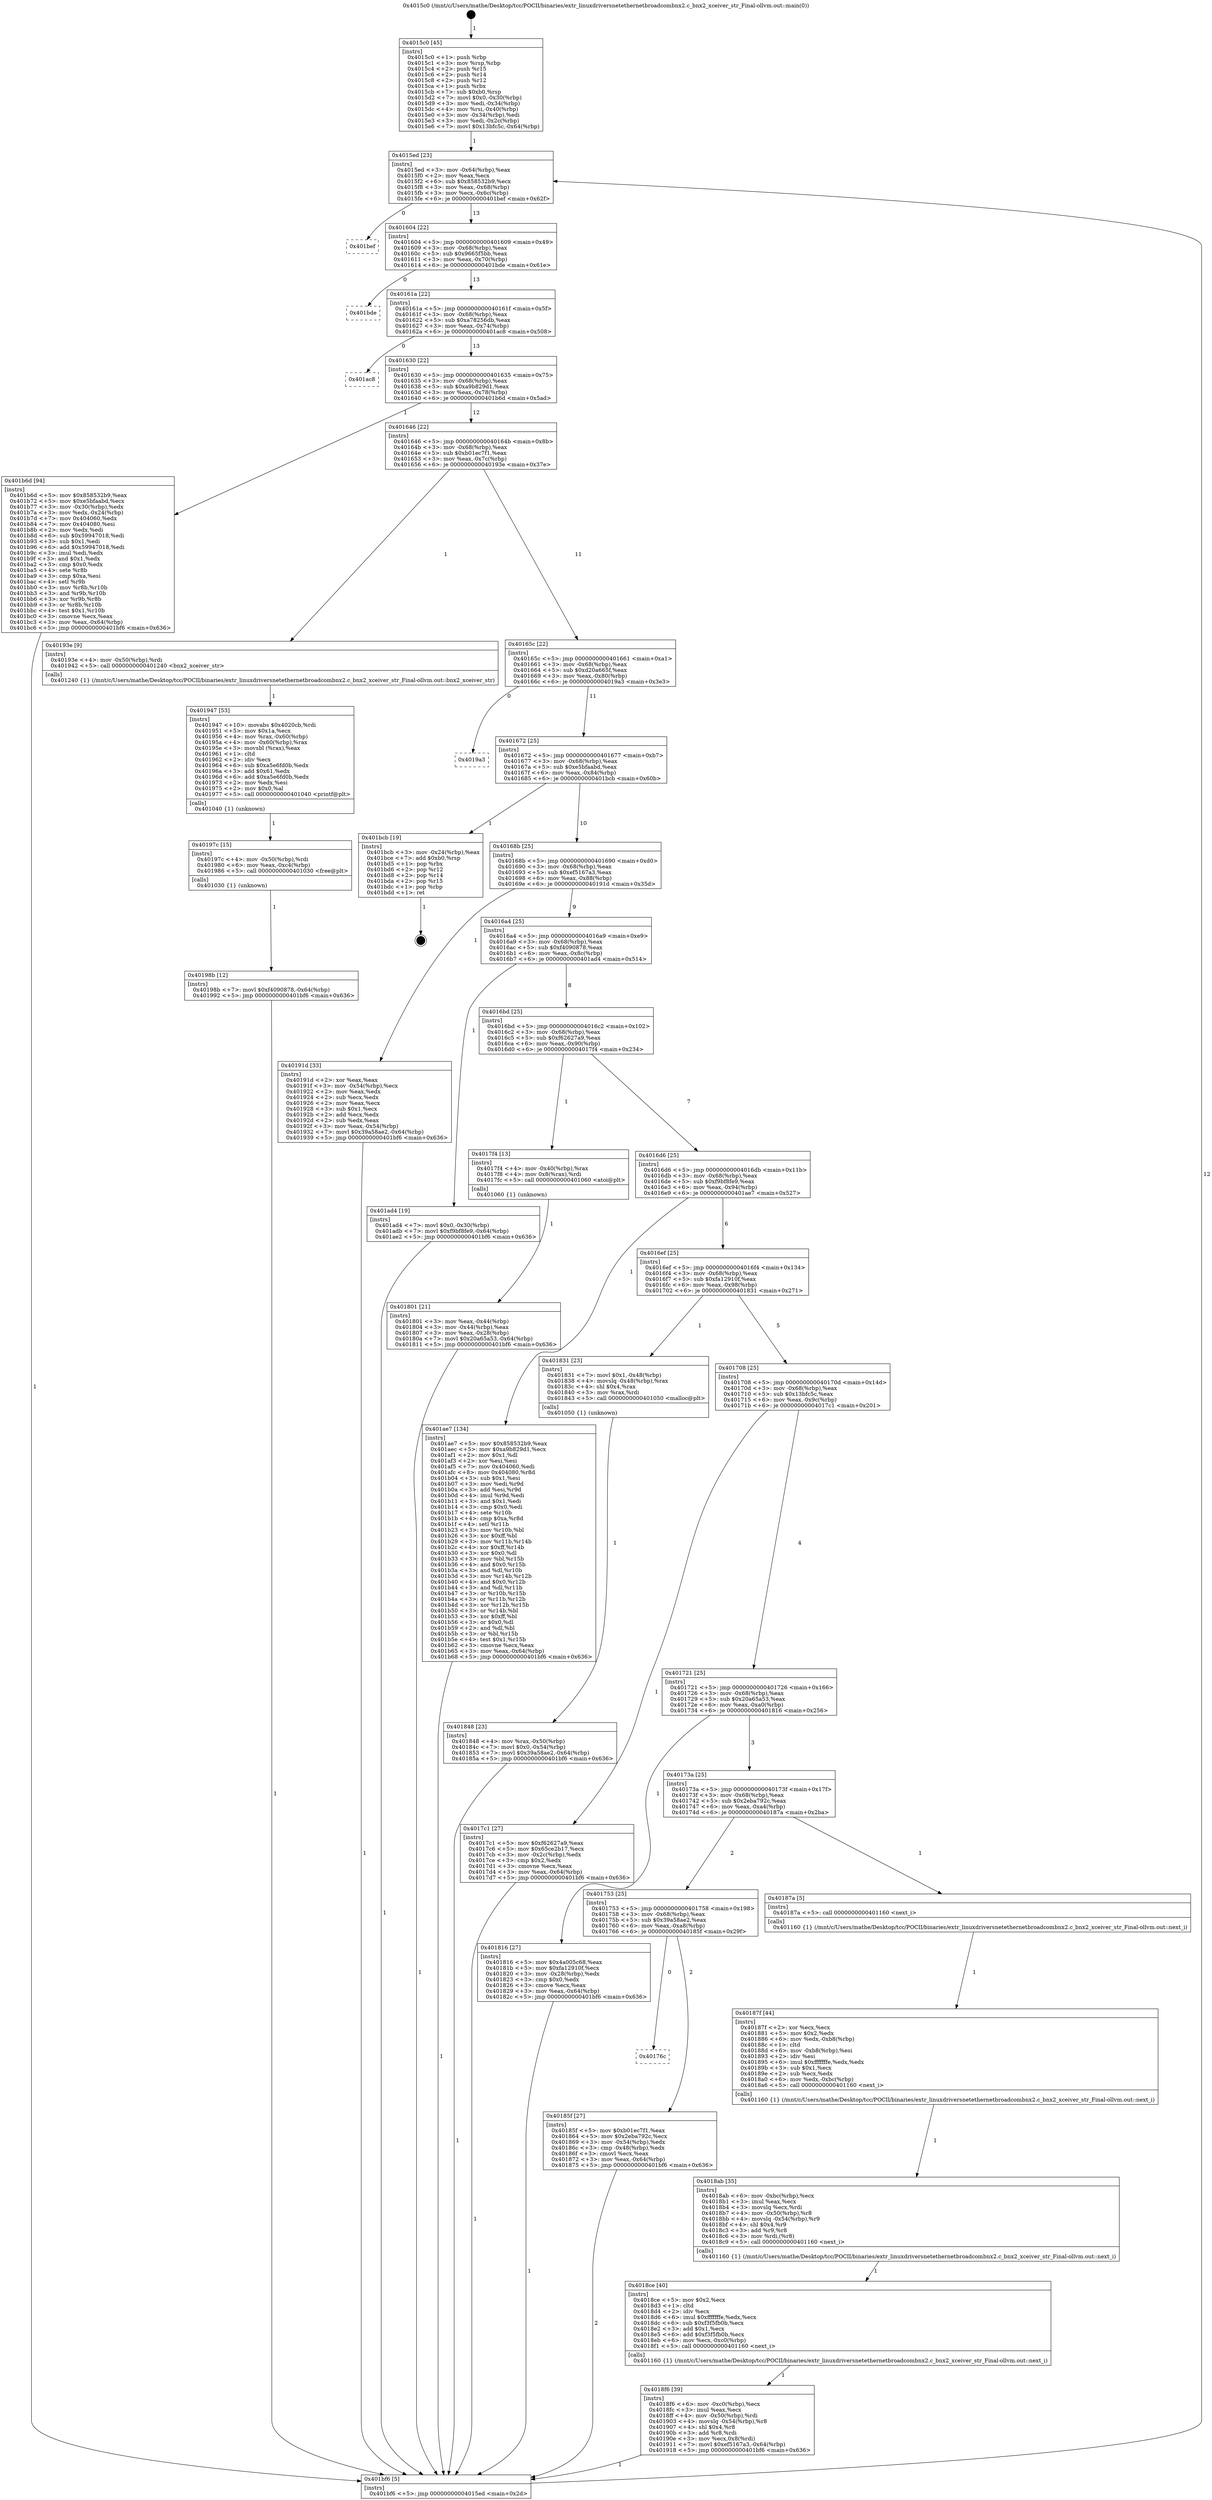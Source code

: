 digraph "0x4015c0" {
  label = "0x4015c0 (/mnt/c/Users/mathe/Desktop/tcc/POCII/binaries/extr_linuxdriversnetethernetbroadcombnx2.c_bnx2_xceiver_str_Final-ollvm.out::main(0))"
  labelloc = "t"
  node[shape=record]

  Entry [label="",width=0.3,height=0.3,shape=circle,fillcolor=black,style=filled]
  "0x4015ed" [label="{
     0x4015ed [23]\l
     | [instrs]\l
     &nbsp;&nbsp;0x4015ed \<+3\>: mov -0x64(%rbp),%eax\l
     &nbsp;&nbsp;0x4015f0 \<+2\>: mov %eax,%ecx\l
     &nbsp;&nbsp;0x4015f2 \<+6\>: sub $0x858532b9,%ecx\l
     &nbsp;&nbsp;0x4015f8 \<+3\>: mov %eax,-0x68(%rbp)\l
     &nbsp;&nbsp;0x4015fb \<+3\>: mov %ecx,-0x6c(%rbp)\l
     &nbsp;&nbsp;0x4015fe \<+6\>: je 0000000000401bef \<main+0x62f\>\l
  }"]
  "0x401bef" [label="{
     0x401bef\l
  }", style=dashed]
  "0x401604" [label="{
     0x401604 [22]\l
     | [instrs]\l
     &nbsp;&nbsp;0x401604 \<+5\>: jmp 0000000000401609 \<main+0x49\>\l
     &nbsp;&nbsp;0x401609 \<+3\>: mov -0x68(%rbp),%eax\l
     &nbsp;&nbsp;0x40160c \<+5\>: sub $0x9665f5bb,%eax\l
     &nbsp;&nbsp;0x401611 \<+3\>: mov %eax,-0x70(%rbp)\l
     &nbsp;&nbsp;0x401614 \<+6\>: je 0000000000401bde \<main+0x61e\>\l
  }"]
  Exit [label="",width=0.3,height=0.3,shape=circle,fillcolor=black,style=filled,peripheries=2]
  "0x401bde" [label="{
     0x401bde\l
  }", style=dashed]
  "0x40161a" [label="{
     0x40161a [22]\l
     | [instrs]\l
     &nbsp;&nbsp;0x40161a \<+5\>: jmp 000000000040161f \<main+0x5f\>\l
     &nbsp;&nbsp;0x40161f \<+3\>: mov -0x68(%rbp),%eax\l
     &nbsp;&nbsp;0x401622 \<+5\>: sub $0xa78256db,%eax\l
     &nbsp;&nbsp;0x401627 \<+3\>: mov %eax,-0x74(%rbp)\l
     &nbsp;&nbsp;0x40162a \<+6\>: je 0000000000401ac8 \<main+0x508\>\l
  }"]
  "0x40198b" [label="{
     0x40198b [12]\l
     | [instrs]\l
     &nbsp;&nbsp;0x40198b \<+7\>: movl $0xf4090878,-0x64(%rbp)\l
     &nbsp;&nbsp;0x401992 \<+5\>: jmp 0000000000401bf6 \<main+0x636\>\l
  }"]
  "0x401ac8" [label="{
     0x401ac8\l
  }", style=dashed]
  "0x401630" [label="{
     0x401630 [22]\l
     | [instrs]\l
     &nbsp;&nbsp;0x401630 \<+5\>: jmp 0000000000401635 \<main+0x75\>\l
     &nbsp;&nbsp;0x401635 \<+3\>: mov -0x68(%rbp),%eax\l
     &nbsp;&nbsp;0x401638 \<+5\>: sub $0xa9b829d1,%eax\l
     &nbsp;&nbsp;0x40163d \<+3\>: mov %eax,-0x78(%rbp)\l
     &nbsp;&nbsp;0x401640 \<+6\>: je 0000000000401b6d \<main+0x5ad\>\l
  }"]
  "0x40197c" [label="{
     0x40197c [15]\l
     | [instrs]\l
     &nbsp;&nbsp;0x40197c \<+4\>: mov -0x50(%rbp),%rdi\l
     &nbsp;&nbsp;0x401980 \<+6\>: mov %eax,-0xc4(%rbp)\l
     &nbsp;&nbsp;0x401986 \<+5\>: call 0000000000401030 \<free@plt\>\l
     | [calls]\l
     &nbsp;&nbsp;0x401030 \{1\} (unknown)\l
  }"]
  "0x401b6d" [label="{
     0x401b6d [94]\l
     | [instrs]\l
     &nbsp;&nbsp;0x401b6d \<+5\>: mov $0x858532b9,%eax\l
     &nbsp;&nbsp;0x401b72 \<+5\>: mov $0xe5bfaabd,%ecx\l
     &nbsp;&nbsp;0x401b77 \<+3\>: mov -0x30(%rbp),%edx\l
     &nbsp;&nbsp;0x401b7a \<+3\>: mov %edx,-0x24(%rbp)\l
     &nbsp;&nbsp;0x401b7d \<+7\>: mov 0x404060,%edx\l
     &nbsp;&nbsp;0x401b84 \<+7\>: mov 0x404080,%esi\l
     &nbsp;&nbsp;0x401b8b \<+2\>: mov %edx,%edi\l
     &nbsp;&nbsp;0x401b8d \<+6\>: sub $0x59947018,%edi\l
     &nbsp;&nbsp;0x401b93 \<+3\>: sub $0x1,%edi\l
     &nbsp;&nbsp;0x401b96 \<+6\>: add $0x59947018,%edi\l
     &nbsp;&nbsp;0x401b9c \<+3\>: imul %edi,%edx\l
     &nbsp;&nbsp;0x401b9f \<+3\>: and $0x1,%edx\l
     &nbsp;&nbsp;0x401ba2 \<+3\>: cmp $0x0,%edx\l
     &nbsp;&nbsp;0x401ba5 \<+4\>: sete %r8b\l
     &nbsp;&nbsp;0x401ba9 \<+3\>: cmp $0xa,%esi\l
     &nbsp;&nbsp;0x401bac \<+4\>: setl %r9b\l
     &nbsp;&nbsp;0x401bb0 \<+3\>: mov %r8b,%r10b\l
     &nbsp;&nbsp;0x401bb3 \<+3\>: and %r9b,%r10b\l
     &nbsp;&nbsp;0x401bb6 \<+3\>: xor %r9b,%r8b\l
     &nbsp;&nbsp;0x401bb9 \<+3\>: or %r8b,%r10b\l
     &nbsp;&nbsp;0x401bbc \<+4\>: test $0x1,%r10b\l
     &nbsp;&nbsp;0x401bc0 \<+3\>: cmovne %ecx,%eax\l
     &nbsp;&nbsp;0x401bc3 \<+3\>: mov %eax,-0x64(%rbp)\l
     &nbsp;&nbsp;0x401bc6 \<+5\>: jmp 0000000000401bf6 \<main+0x636\>\l
  }"]
  "0x401646" [label="{
     0x401646 [22]\l
     | [instrs]\l
     &nbsp;&nbsp;0x401646 \<+5\>: jmp 000000000040164b \<main+0x8b\>\l
     &nbsp;&nbsp;0x40164b \<+3\>: mov -0x68(%rbp),%eax\l
     &nbsp;&nbsp;0x40164e \<+5\>: sub $0xb01ec7f1,%eax\l
     &nbsp;&nbsp;0x401653 \<+3\>: mov %eax,-0x7c(%rbp)\l
     &nbsp;&nbsp;0x401656 \<+6\>: je 000000000040193e \<main+0x37e\>\l
  }"]
  "0x401947" [label="{
     0x401947 [53]\l
     | [instrs]\l
     &nbsp;&nbsp;0x401947 \<+10\>: movabs $0x4020cb,%rdi\l
     &nbsp;&nbsp;0x401951 \<+5\>: mov $0x1a,%ecx\l
     &nbsp;&nbsp;0x401956 \<+4\>: mov %rax,-0x60(%rbp)\l
     &nbsp;&nbsp;0x40195a \<+4\>: mov -0x60(%rbp),%rax\l
     &nbsp;&nbsp;0x40195e \<+3\>: movsbl (%rax),%eax\l
     &nbsp;&nbsp;0x401961 \<+1\>: cltd\l
     &nbsp;&nbsp;0x401962 \<+2\>: idiv %ecx\l
     &nbsp;&nbsp;0x401964 \<+6\>: sub $0xa5e6fd0b,%edx\l
     &nbsp;&nbsp;0x40196a \<+3\>: add $0x61,%edx\l
     &nbsp;&nbsp;0x40196d \<+6\>: add $0xa5e6fd0b,%edx\l
     &nbsp;&nbsp;0x401973 \<+2\>: mov %edx,%esi\l
     &nbsp;&nbsp;0x401975 \<+2\>: mov $0x0,%al\l
     &nbsp;&nbsp;0x401977 \<+5\>: call 0000000000401040 \<printf@plt\>\l
     | [calls]\l
     &nbsp;&nbsp;0x401040 \{1\} (unknown)\l
  }"]
  "0x40193e" [label="{
     0x40193e [9]\l
     | [instrs]\l
     &nbsp;&nbsp;0x40193e \<+4\>: mov -0x50(%rbp),%rdi\l
     &nbsp;&nbsp;0x401942 \<+5\>: call 0000000000401240 \<bnx2_xceiver_str\>\l
     | [calls]\l
     &nbsp;&nbsp;0x401240 \{1\} (/mnt/c/Users/mathe/Desktop/tcc/POCII/binaries/extr_linuxdriversnetethernetbroadcombnx2.c_bnx2_xceiver_str_Final-ollvm.out::bnx2_xceiver_str)\l
  }"]
  "0x40165c" [label="{
     0x40165c [22]\l
     | [instrs]\l
     &nbsp;&nbsp;0x40165c \<+5\>: jmp 0000000000401661 \<main+0xa1\>\l
     &nbsp;&nbsp;0x401661 \<+3\>: mov -0x68(%rbp),%eax\l
     &nbsp;&nbsp;0x401664 \<+5\>: sub $0xd20a665f,%eax\l
     &nbsp;&nbsp;0x401669 \<+3\>: mov %eax,-0x80(%rbp)\l
     &nbsp;&nbsp;0x40166c \<+6\>: je 00000000004019a3 \<main+0x3e3\>\l
  }"]
  "0x4018f6" [label="{
     0x4018f6 [39]\l
     | [instrs]\l
     &nbsp;&nbsp;0x4018f6 \<+6\>: mov -0xc0(%rbp),%ecx\l
     &nbsp;&nbsp;0x4018fc \<+3\>: imul %eax,%ecx\l
     &nbsp;&nbsp;0x4018ff \<+4\>: mov -0x50(%rbp),%rdi\l
     &nbsp;&nbsp;0x401903 \<+4\>: movslq -0x54(%rbp),%r8\l
     &nbsp;&nbsp;0x401907 \<+4\>: shl $0x4,%r8\l
     &nbsp;&nbsp;0x40190b \<+3\>: add %r8,%rdi\l
     &nbsp;&nbsp;0x40190e \<+3\>: mov %ecx,0x8(%rdi)\l
     &nbsp;&nbsp;0x401911 \<+7\>: movl $0xef5167a3,-0x64(%rbp)\l
     &nbsp;&nbsp;0x401918 \<+5\>: jmp 0000000000401bf6 \<main+0x636\>\l
  }"]
  "0x4019a3" [label="{
     0x4019a3\l
  }", style=dashed]
  "0x401672" [label="{
     0x401672 [25]\l
     | [instrs]\l
     &nbsp;&nbsp;0x401672 \<+5\>: jmp 0000000000401677 \<main+0xb7\>\l
     &nbsp;&nbsp;0x401677 \<+3\>: mov -0x68(%rbp),%eax\l
     &nbsp;&nbsp;0x40167a \<+5\>: sub $0xe5bfaabd,%eax\l
     &nbsp;&nbsp;0x40167f \<+6\>: mov %eax,-0x84(%rbp)\l
     &nbsp;&nbsp;0x401685 \<+6\>: je 0000000000401bcb \<main+0x60b\>\l
  }"]
  "0x4018ce" [label="{
     0x4018ce [40]\l
     | [instrs]\l
     &nbsp;&nbsp;0x4018ce \<+5\>: mov $0x2,%ecx\l
     &nbsp;&nbsp;0x4018d3 \<+1\>: cltd\l
     &nbsp;&nbsp;0x4018d4 \<+2\>: idiv %ecx\l
     &nbsp;&nbsp;0x4018d6 \<+6\>: imul $0xfffffffe,%edx,%ecx\l
     &nbsp;&nbsp;0x4018dc \<+6\>: sub $0xf3f5fb0b,%ecx\l
     &nbsp;&nbsp;0x4018e2 \<+3\>: add $0x1,%ecx\l
     &nbsp;&nbsp;0x4018e5 \<+6\>: add $0xf3f5fb0b,%ecx\l
     &nbsp;&nbsp;0x4018eb \<+6\>: mov %ecx,-0xc0(%rbp)\l
     &nbsp;&nbsp;0x4018f1 \<+5\>: call 0000000000401160 \<next_i\>\l
     | [calls]\l
     &nbsp;&nbsp;0x401160 \{1\} (/mnt/c/Users/mathe/Desktop/tcc/POCII/binaries/extr_linuxdriversnetethernetbroadcombnx2.c_bnx2_xceiver_str_Final-ollvm.out::next_i)\l
  }"]
  "0x401bcb" [label="{
     0x401bcb [19]\l
     | [instrs]\l
     &nbsp;&nbsp;0x401bcb \<+3\>: mov -0x24(%rbp),%eax\l
     &nbsp;&nbsp;0x401bce \<+7\>: add $0xb0,%rsp\l
     &nbsp;&nbsp;0x401bd5 \<+1\>: pop %rbx\l
     &nbsp;&nbsp;0x401bd6 \<+2\>: pop %r12\l
     &nbsp;&nbsp;0x401bd8 \<+2\>: pop %r14\l
     &nbsp;&nbsp;0x401bda \<+2\>: pop %r15\l
     &nbsp;&nbsp;0x401bdc \<+1\>: pop %rbp\l
     &nbsp;&nbsp;0x401bdd \<+1\>: ret\l
  }"]
  "0x40168b" [label="{
     0x40168b [25]\l
     | [instrs]\l
     &nbsp;&nbsp;0x40168b \<+5\>: jmp 0000000000401690 \<main+0xd0\>\l
     &nbsp;&nbsp;0x401690 \<+3\>: mov -0x68(%rbp),%eax\l
     &nbsp;&nbsp;0x401693 \<+5\>: sub $0xef5167a3,%eax\l
     &nbsp;&nbsp;0x401698 \<+6\>: mov %eax,-0x88(%rbp)\l
     &nbsp;&nbsp;0x40169e \<+6\>: je 000000000040191d \<main+0x35d\>\l
  }"]
  "0x4018ab" [label="{
     0x4018ab [35]\l
     | [instrs]\l
     &nbsp;&nbsp;0x4018ab \<+6\>: mov -0xbc(%rbp),%ecx\l
     &nbsp;&nbsp;0x4018b1 \<+3\>: imul %eax,%ecx\l
     &nbsp;&nbsp;0x4018b4 \<+3\>: movslq %ecx,%rdi\l
     &nbsp;&nbsp;0x4018b7 \<+4\>: mov -0x50(%rbp),%r8\l
     &nbsp;&nbsp;0x4018bb \<+4\>: movslq -0x54(%rbp),%r9\l
     &nbsp;&nbsp;0x4018bf \<+4\>: shl $0x4,%r9\l
     &nbsp;&nbsp;0x4018c3 \<+3\>: add %r9,%r8\l
     &nbsp;&nbsp;0x4018c6 \<+3\>: mov %rdi,(%r8)\l
     &nbsp;&nbsp;0x4018c9 \<+5\>: call 0000000000401160 \<next_i\>\l
     | [calls]\l
     &nbsp;&nbsp;0x401160 \{1\} (/mnt/c/Users/mathe/Desktop/tcc/POCII/binaries/extr_linuxdriversnetethernetbroadcombnx2.c_bnx2_xceiver_str_Final-ollvm.out::next_i)\l
  }"]
  "0x40191d" [label="{
     0x40191d [33]\l
     | [instrs]\l
     &nbsp;&nbsp;0x40191d \<+2\>: xor %eax,%eax\l
     &nbsp;&nbsp;0x40191f \<+3\>: mov -0x54(%rbp),%ecx\l
     &nbsp;&nbsp;0x401922 \<+2\>: mov %eax,%edx\l
     &nbsp;&nbsp;0x401924 \<+2\>: sub %ecx,%edx\l
     &nbsp;&nbsp;0x401926 \<+2\>: mov %eax,%ecx\l
     &nbsp;&nbsp;0x401928 \<+3\>: sub $0x1,%ecx\l
     &nbsp;&nbsp;0x40192b \<+2\>: add %ecx,%edx\l
     &nbsp;&nbsp;0x40192d \<+2\>: sub %edx,%eax\l
     &nbsp;&nbsp;0x40192f \<+3\>: mov %eax,-0x54(%rbp)\l
     &nbsp;&nbsp;0x401932 \<+7\>: movl $0x39a58ae2,-0x64(%rbp)\l
     &nbsp;&nbsp;0x401939 \<+5\>: jmp 0000000000401bf6 \<main+0x636\>\l
  }"]
  "0x4016a4" [label="{
     0x4016a4 [25]\l
     | [instrs]\l
     &nbsp;&nbsp;0x4016a4 \<+5\>: jmp 00000000004016a9 \<main+0xe9\>\l
     &nbsp;&nbsp;0x4016a9 \<+3\>: mov -0x68(%rbp),%eax\l
     &nbsp;&nbsp;0x4016ac \<+5\>: sub $0xf4090878,%eax\l
     &nbsp;&nbsp;0x4016b1 \<+6\>: mov %eax,-0x8c(%rbp)\l
     &nbsp;&nbsp;0x4016b7 \<+6\>: je 0000000000401ad4 \<main+0x514\>\l
  }"]
  "0x40187f" [label="{
     0x40187f [44]\l
     | [instrs]\l
     &nbsp;&nbsp;0x40187f \<+2\>: xor %ecx,%ecx\l
     &nbsp;&nbsp;0x401881 \<+5\>: mov $0x2,%edx\l
     &nbsp;&nbsp;0x401886 \<+6\>: mov %edx,-0xb8(%rbp)\l
     &nbsp;&nbsp;0x40188c \<+1\>: cltd\l
     &nbsp;&nbsp;0x40188d \<+6\>: mov -0xb8(%rbp),%esi\l
     &nbsp;&nbsp;0x401893 \<+2\>: idiv %esi\l
     &nbsp;&nbsp;0x401895 \<+6\>: imul $0xfffffffe,%edx,%edx\l
     &nbsp;&nbsp;0x40189b \<+3\>: sub $0x1,%ecx\l
     &nbsp;&nbsp;0x40189e \<+2\>: sub %ecx,%edx\l
     &nbsp;&nbsp;0x4018a0 \<+6\>: mov %edx,-0xbc(%rbp)\l
     &nbsp;&nbsp;0x4018a6 \<+5\>: call 0000000000401160 \<next_i\>\l
     | [calls]\l
     &nbsp;&nbsp;0x401160 \{1\} (/mnt/c/Users/mathe/Desktop/tcc/POCII/binaries/extr_linuxdriversnetethernetbroadcombnx2.c_bnx2_xceiver_str_Final-ollvm.out::next_i)\l
  }"]
  "0x401ad4" [label="{
     0x401ad4 [19]\l
     | [instrs]\l
     &nbsp;&nbsp;0x401ad4 \<+7\>: movl $0x0,-0x30(%rbp)\l
     &nbsp;&nbsp;0x401adb \<+7\>: movl $0xf9bf8fe9,-0x64(%rbp)\l
     &nbsp;&nbsp;0x401ae2 \<+5\>: jmp 0000000000401bf6 \<main+0x636\>\l
  }"]
  "0x4016bd" [label="{
     0x4016bd [25]\l
     | [instrs]\l
     &nbsp;&nbsp;0x4016bd \<+5\>: jmp 00000000004016c2 \<main+0x102\>\l
     &nbsp;&nbsp;0x4016c2 \<+3\>: mov -0x68(%rbp),%eax\l
     &nbsp;&nbsp;0x4016c5 \<+5\>: sub $0xf62627a9,%eax\l
     &nbsp;&nbsp;0x4016ca \<+6\>: mov %eax,-0x90(%rbp)\l
     &nbsp;&nbsp;0x4016d0 \<+6\>: je 00000000004017f4 \<main+0x234\>\l
  }"]
  "0x40176c" [label="{
     0x40176c\l
  }", style=dashed]
  "0x4017f4" [label="{
     0x4017f4 [13]\l
     | [instrs]\l
     &nbsp;&nbsp;0x4017f4 \<+4\>: mov -0x40(%rbp),%rax\l
     &nbsp;&nbsp;0x4017f8 \<+4\>: mov 0x8(%rax),%rdi\l
     &nbsp;&nbsp;0x4017fc \<+5\>: call 0000000000401060 \<atoi@plt\>\l
     | [calls]\l
     &nbsp;&nbsp;0x401060 \{1\} (unknown)\l
  }"]
  "0x4016d6" [label="{
     0x4016d6 [25]\l
     | [instrs]\l
     &nbsp;&nbsp;0x4016d6 \<+5\>: jmp 00000000004016db \<main+0x11b\>\l
     &nbsp;&nbsp;0x4016db \<+3\>: mov -0x68(%rbp),%eax\l
     &nbsp;&nbsp;0x4016de \<+5\>: sub $0xf9bf8fe9,%eax\l
     &nbsp;&nbsp;0x4016e3 \<+6\>: mov %eax,-0x94(%rbp)\l
     &nbsp;&nbsp;0x4016e9 \<+6\>: je 0000000000401ae7 \<main+0x527\>\l
  }"]
  "0x40185f" [label="{
     0x40185f [27]\l
     | [instrs]\l
     &nbsp;&nbsp;0x40185f \<+5\>: mov $0xb01ec7f1,%eax\l
     &nbsp;&nbsp;0x401864 \<+5\>: mov $0x2eba792c,%ecx\l
     &nbsp;&nbsp;0x401869 \<+3\>: mov -0x54(%rbp),%edx\l
     &nbsp;&nbsp;0x40186c \<+3\>: cmp -0x48(%rbp),%edx\l
     &nbsp;&nbsp;0x40186f \<+3\>: cmovl %ecx,%eax\l
     &nbsp;&nbsp;0x401872 \<+3\>: mov %eax,-0x64(%rbp)\l
     &nbsp;&nbsp;0x401875 \<+5\>: jmp 0000000000401bf6 \<main+0x636\>\l
  }"]
  "0x401ae7" [label="{
     0x401ae7 [134]\l
     | [instrs]\l
     &nbsp;&nbsp;0x401ae7 \<+5\>: mov $0x858532b9,%eax\l
     &nbsp;&nbsp;0x401aec \<+5\>: mov $0xa9b829d1,%ecx\l
     &nbsp;&nbsp;0x401af1 \<+2\>: mov $0x1,%dl\l
     &nbsp;&nbsp;0x401af3 \<+2\>: xor %esi,%esi\l
     &nbsp;&nbsp;0x401af5 \<+7\>: mov 0x404060,%edi\l
     &nbsp;&nbsp;0x401afc \<+8\>: mov 0x404080,%r8d\l
     &nbsp;&nbsp;0x401b04 \<+3\>: sub $0x1,%esi\l
     &nbsp;&nbsp;0x401b07 \<+3\>: mov %edi,%r9d\l
     &nbsp;&nbsp;0x401b0a \<+3\>: add %esi,%r9d\l
     &nbsp;&nbsp;0x401b0d \<+4\>: imul %r9d,%edi\l
     &nbsp;&nbsp;0x401b11 \<+3\>: and $0x1,%edi\l
     &nbsp;&nbsp;0x401b14 \<+3\>: cmp $0x0,%edi\l
     &nbsp;&nbsp;0x401b17 \<+4\>: sete %r10b\l
     &nbsp;&nbsp;0x401b1b \<+4\>: cmp $0xa,%r8d\l
     &nbsp;&nbsp;0x401b1f \<+4\>: setl %r11b\l
     &nbsp;&nbsp;0x401b23 \<+3\>: mov %r10b,%bl\l
     &nbsp;&nbsp;0x401b26 \<+3\>: xor $0xff,%bl\l
     &nbsp;&nbsp;0x401b29 \<+3\>: mov %r11b,%r14b\l
     &nbsp;&nbsp;0x401b2c \<+4\>: xor $0xff,%r14b\l
     &nbsp;&nbsp;0x401b30 \<+3\>: xor $0x0,%dl\l
     &nbsp;&nbsp;0x401b33 \<+3\>: mov %bl,%r15b\l
     &nbsp;&nbsp;0x401b36 \<+4\>: and $0x0,%r15b\l
     &nbsp;&nbsp;0x401b3a \<+3\>: and %dl,%r10b\l
     &nbsp;&nbsp;0x401b3d \<+3\>: mov %r14b,%r12b\l
     &nbsp;&nbsp;0x401b40 \<+4\>: and $0x0,%r12b\l
     &nbsp;&nbsp;0x401b44 \<+3\>: and %dl,%r11b\l
     &nbsp;&nbsp;0x401b47 \<+3\>: or %r10b,%r15b\l
     &nbsp;&nbsp;0x401b4a \<+3\>: or %r11b,%r12b\l
     &nbsp;&nbsp;0x401b4d \<+3\>: xor %r12b,%r15b\l
     &nbsp;&nbsp;0x401b50 \<+3\>: or %r14b,%bl\l
     &nbsp;&nbsp;0x401b53 \<+3\>: xor $0xff,%bl\l
     &nbsp;&nbsp;0x401b56 \<+3\>: or $0x0,%dl\l
     &nbsp;&nbsp;0x401b59 \<+2\>: and %dl,%bl\l
     &nbsp;&nbsp;0x401b5b \<+3\>: or %bl,%r15b\l
     &nbsp;&nbsp;0x401b5e \<+4\>: test $0x1,%r15b\l
     &nbsp;&nbsp;0x401b62 \<+3\>: cmovne %ecx,%eax\l
     &nbsp;&nbsp;0x401b65 \<+3\>: mov %eax,-0x64(%rbp)\l
     &nbsp;&nbsp;0x401b68 \<+5\>: jmp 0000000000401bf6 \<main+0x636\>\l
  }"]
  "0x4016ef" [label="{
     0x4016ef [25]\l
     | [instrs]\l
     &nbsp;&nbsp;0x4016ef \<+5\>: jmp 00000000004016f4 \<main+0x134\>\l
     &nbsp;&nbsp;0x4016f4 \<+3\>: mov -0x68(%rbp),%eax\l
     &nbsp;&nbsp;0x4016f7 \<+5\>: sub $0xfa12910f,%eax\l
     &nbsp;&nbsp;0x4016fc \<+6\>: mov %eax,-0x98(%rbp)\l
     &nbsp;&nbsp;0x401702 \<+6\>: je 0000000000401831 \<main+0x271\>\l
  }"]
  "0x401753" [label="{
     0x401753 [25]\l
     | [instrs]\l
     &nbsp;&nbsp;0x401753 \<+5\>: jmp 0000000000401758 \<main+0x198\>\l
     &nbsp;&nbsp;0x401758 \<+3\>: mov -0x68(%rbp),%eax\l
     &nbsp;&nbsp;0x40175b \<+5\>: sub $0x39a58ae2,%eax\l
     &nbsp;&nbsp;0x401760 \<+6\>: mov %eax,-0xa8(%rbp)\l
     &nbsp;&nbsp;0x401766 \<+6\>: je 000000000040185f \<main+0x29f\>\l
  }"]
  "0x401831" [label="{
     0x401831 [23]\l
     | [instrs]\l
     &nbsp;&nbsp;0x401831 \<+7\>: movl $0x1,-0x48(%rbp)\l
     &nbsp;&nbsp;0x401838 \<+4\>: movslq -0x48(%rbp),%rax\l
     &nbsp;&nbsp;0x40183c \<+4\>: shl $0x4,%rax\l
     &nbsp;&nbsp;0x401840 \<+3\>: mov %rax,%rdi\l
     &nbsp;&nbsp;0x401843 \<+5\>: call 0000000000401050 \<malloc@plt\>\l
     | [calls]\l
     &nbsp;&nbsp;0x401050 \{1\} (unknown)\l
  }"]
  "0x401708" [label="{
     0x401708 [25]\l
     | [instrs]\l
     &nbsp;&nbsp;0x401708 \<+5\>: jmp 000000000040170d \<main+0x14d\>\l
     &nbsp;&nbsp;0x40170d \<+3\>: mov -0x68(%rbp),%eax\l
     &nbsp;&nbsp;0x401710 \<+5\>: sub $0x13bfc5c,%eax\l
     &nbsp;&nbsp;0x401715 \<+6\>: mov %eax,-0x9c(%rbp)\l
     &nbsp;&nbsp;0x40171b \<+6\>: je 00000000004017c1 \<main+0x201\>\l
  }"]
  "0x40187a" [label="{
     0x40187a [5]\l
     | [instrs]\l
     &nbsp;&nbsp;0x40187a \<+5\>: call 0000000000401160 \<next_i\>\l
     | [calls]\l
     &nbsp;&nbsp;0x401160 \{1\} (/mnt/c/Users/mathe/Desktop/tcc/POCII/binaries/extr_linuxdriversnetethernetbroadcombnx2.c_bnx2_xceiver_str_Final-ollvm.out::next_i)\l
  }"]
  "0x4017c1" [label="{
     0x4017c1 [27]\l
     | [instrs]\l
     &nbsp;&nbsp;0x4017c1 \<+5\>: mov $0xf62627a9,%eax\l
     &nbsp;&nbsp;0x4017c6 \<+5\>: mov $0x65ce2b17,%ecx\l
     &nbsp;&nbsp;0x4017cb \<+3\>: mov -0x2c(%rbp),%edx\l
     &nbsp;&nbsp;0x4017ce \<+3\>: cmp $0x2,%edx\l
     &nbsp;&nbsp;0x4017d1 \<+3\>: cmovne %ecx,%eax\l
     &nbsp;&nbsp;0x4017d4 \<+3\>: mov %eax,-0x64(%rbp)\l
     &nbsp;&nbsp;0x4017d7 \<+5\>: jmp 0000000000401bf6 \<main+0x636\>\l
  }"]
  "0x401721" [label="{
     0x401721 [25]\l
     | [instrs]\l
     &nbsp;&nbsp;0x401721 \<+5\>: jmp 0000000000401726 \<main+0x166\>\l
     &nbsp;&nbsp;0x401726 \<+3\>: mov -0x68(%rbp),%eax\l
     &nbsp;&nbsp;0x401729 \<+5\>: sub $0x20a65a53,%eax\l
     &nbsp;&nbsp;0x40172e \<+6\>: mov %eax,-0xa0(%rbp)\l
     &nbsp;&nbsp;0x401734 \<+6\>: je 0000000000401816 \<main+0x256\>\l
  }"]
  "0x401bf6" [label="{
     0x401bf6 [5]\l
     | [instrs]\l
     &nbsp;&nbsp;0x401bf6 \<+5\>: jmp 00000000004015ed \<main+0x2d\>\l
  }"]
  "0x4015c0" [label="{
     0x4015c0 [45]\l
     | [instrs]\l
     &nbsp;&nbsp;0x4015c0 \<+1\>: push %rbp\l
     &nbsp;&nbsp;0x4015c1 \<+3\>: mov %rsp,%rbp\l
     &nbsp;&nbsp;0x4015c4 \<+2\>: push %r15\l
     &nbsp;&nbsp;0x4015c6 \<+2\>: push %r14\l
     &nbsp;&nbsp;0x4015c8 \<+2\>: push %r12\l
     &nbsp;&nbsp;0x4015ca \<+1\>: push %rbx\l
     &nbsp;&nbsp;0x4015cb \<+7\>: sub $0xb0,%rsp\l
     &nbsp;&nbsp;0x4015d2 \<+7\>: movl $0x0,-0x30(%rbp)\l
     &nbsp;&nbsp;0x4015d9 \<+3\>: mov %edi,-0x34(%rbp)\l
     &nbsp;&nbsp;0x4015dc \<+4\>: mov %rsi,-0x40(%rbp)\l
     &nbsp;&nbsp;0x4015e0 \<+3\>: mov -0x34(%rbp),%edi\l
     &nbsp;&nbsp;0x4015e3 \<+3\>: mov %edi,-0x2c(%rbp)\l
     &nbsp;&nbsp;0x4015e6 \<+7\>: movl $0x13bfc5c,-0x64(%rbp)\l
  }"]
  "0x401801" [label="{
     0x401801 [21]\l
     | [instrs]\l
     &nbsp;&nbsp;0x401801 \<+3\>: mov %eax,-0x44(%rbp)\l
     &nbsp;&nbsp;0x401804 \<+3\>: mov -0x44(%rbp),%eax\l
     &nbsp;&nbsp;0x401807 \<+3\>: mov %eax,-0x28(%rbp)\l
     &nbsp;&nbsp;0x40180a \<+7\>: movl $0x20a65a53,-0x64(%rbp)\l
     &nbsp;&nbsp;0x401811 \<+5\>: jmp 0000000000401bf6 \<main+0x636\>\l
  }"]
  "0x401848" [label="{
     0x401848 [23]\l
     | [instrs]\l
     &nbsp;&nbsp;0x401848 \<+4\>: mov %rax,-0x50(%rbp)\l
     &nbsp;&nbsp;0x40184c \<+7\>: movl $0x0,-0x54(%rbp)\l
     &nbsp;&nbsp;0x401853 \<+7\>: movl $0x39a58ae2,-0x64(%rbp)\l
     &nbsp;&nbsp;0x40185a \<+5\>: jmp 0000000000401bf6 \<main+0x636\>\l
  }"]
  "0x401816" [label="{
     0x401816 [27]\l
     | [instrs]\l
     &nbsp;&nbsp;0x401816 \<+5\>: mov $0x4a005c68,%eax\l
     &nbsp;&nbsp;0x40181b \<+5\>: mov $0xfa12910f,%ecx\l
     &nbsp;&nbsp;0x401820 \<+3\>: mov -0x28(%rbp),%edx\l
     &nbsp;&nbsp;0x401823 \<+3\>: cmp $0x0,%edx\l
     &nbsp;&nbsp;0x401826 \<+3\>: cmove %ecx,%eax\l
     &nbsp;&nbsp;0x401829 \<+3\>: mov %eax,-0x64(%rbp)\l
     &nbsp;&nbsp;0x40182c \<+5\>: jmp 0000000000401bf6 \<main+0x636\>\l
  }"]
  "0x40173a" [label="{
     0x40173a [25]\l
     | [instrs]\l
     &nbsp;&nbsp;0x40173a \<+5\>: jmp 000000000040173f \<main+0x17f\>\l
     &nbsp;&nbsp;0x40173f \<+3\>: mov -0x68(%rbp),%eax\l
     &nbsp;&nbsp;0x401742 \<+5\>: sub $0x2eba792c,%eax\l
     &nbsp;&nbsp;0x401747 \<+6\>: mov %eax,-0xa4(%rbp)\l
     &nbsp;&nbsp;0x40174d \<+6\>: je 000000000040187a \<main+0x2ba\>\l
  }"]
  Entry -> "0x4015c0" [label=" 1"]
  "0x4015ed" -> "0x401bef" [label=" 0"]
  "0x4015ed" -> "0x401604" [label=" 13"]
  "0x401bcb" -> Exit [label=" 1"]
  "0x401604" -> "0x401bde" [label=" 0"]
  "0x401604" -> "0x40161a" [label=" 13"]
  "0x401b6d" -> "0x401bf6" [label=" 1"]
  "0x40161a" -> "0x401ac8" [label=" 0"]
  "0x40161a" -> "0x401630" [label=" 13"]
  "0x401ae7" -> "0x401bf6" [label=" 1"]
  "0x401630" -> "0x401b6d" [label=" 1"]
  "0x401630" -> "0x401646" [label=" 12"]
  "0x401ad4" -> "0x401bf6" [label=" 1"]
  "0x401646" -> "0x40193e" [label=" 1"]
  "0x401646" -> "0x40165c" [label=" 11"]
  "0x40198b" -> "0x401bf6" [label=" 1"]
  "0x40165c" -> "0x4019a3" [label=" 0"]
  "0x40165c" -> "0x401672" [label=" 11"]
  "0x40197c" -> "0x40198b" [label=" 1"]
  "0x401672" -> "0x401bcb" [label=" 1"]
  "0x401672" -> "0x40168b" [label=" 10"]
  "0x401947" -> "0x40197c" [label=" 1"]
  "0x40168b" -> "0x40191d" [label=" 1"]
  "0x40168b" -> "0x4016a4" [label=" 9"]
  "0x40193e" -> "0x401947" [label=" 1"]
  "0x4016a4" -> "0x401ad4" [label=" 1"]
  "0x4016a4" -> "0x4016bd" [label=" 8"]
  "0x40191d" -> "0x401bf6" [label=" 1"]
  "0x4016bd" -> "0x4017f4" [label=" 1"]
  "0x4016bd" -> "0x4016d6" [label=" 7"]
  "0x4018f6" -> "0x401bf6" [label=" 1"]
  "0x4016d6" -> "0x401ae7" [label=" 1"]
  "0x4016d6" -> "0x4016ef" [label=" 6"]
  "0x4018ce" -> "0x4018f6" [label=" 1"]
  "0x4016ef" -> "0x401831" [label=" 1"]
  "0x4016ef" -> "0x401708" [label=" 5"]
  "0x40187f" -> "0x4018ab" [label=" 1"]
  "0x401708" -> "0x4017c1" [label=" 1"]
  "0x401708" -> "0x401721" [label=" 4"]
  "0x4017c1" -> "0x401bf6" [label=" 1"]
  "0x4015c0" -> "0x4015ed" [label=" 1"]
  "0x401bf6" -> "0x4015ed" [label=" 12"]
  "0x4017f4" -> "0x401801" [label=" 1"]
  "0x401801" -> "0x401bf6" [label=" 1"]
  "0x40187a" -> "0x40187f" [label=" 1"]
  "0x401721" -> "0x401816" [label=" 1"]
  "0x401721" -> "0x40173a" [label=" 3"]
  "0x401816" -> "0x401bf6" [label=" 1"]
  "0x401831" -> "0x401848" [label=" 1"]
  "0x401848" -> "0x401bf6" [label=" 1"]
  "0x40185f" -> "0x401bf6" [label=" 2"]
  "0x40173a" -> "0x40187a" [label=" 1"]
  "0x40173a" -> "0x401753" [label=" 2"]
  "0x4018ab" -> "0x4018ce" [label=" 1"]
  "0x401753" -> "0x40185f" [label=" 2"]
  "0x401753" -> "0x40176c" [label=" 0"]
}
